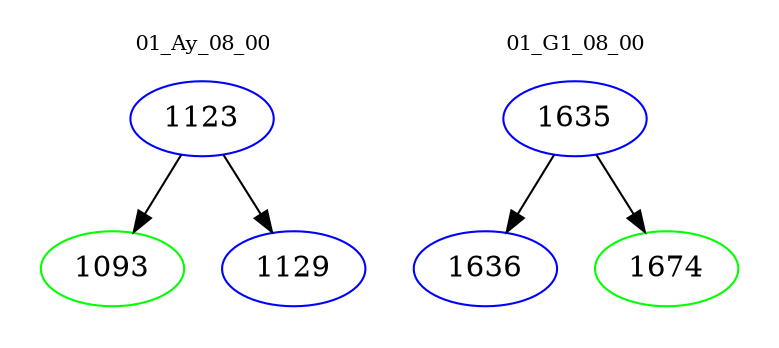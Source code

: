 digraph{
subgraph cluster_0 {
color = white
label = "01_Ay_08_00";
fontsize=10;
T0_1123 [label="1123", color="blue"]
T0_1123 -> T0_1093 [color="black"]
T0_1093 [label="1093", color="green"]
T0_1123 -> T0_1129 [color="black"]
T0_1129 [label="1129", color="blue"]
}
subgraph cluster_1 {
color = white
label = "01_G1_08_00";
fontsize=10;
T1_1635 [label="1635", color="blue"]
T1_1635 -> T1_1636 [color="black"]
T1_1636 [label="1636", color="blue"]
T1_1635 -> T1_1674 [color="black"]
T1_1674 [label="1674", color="green"]
}
}
